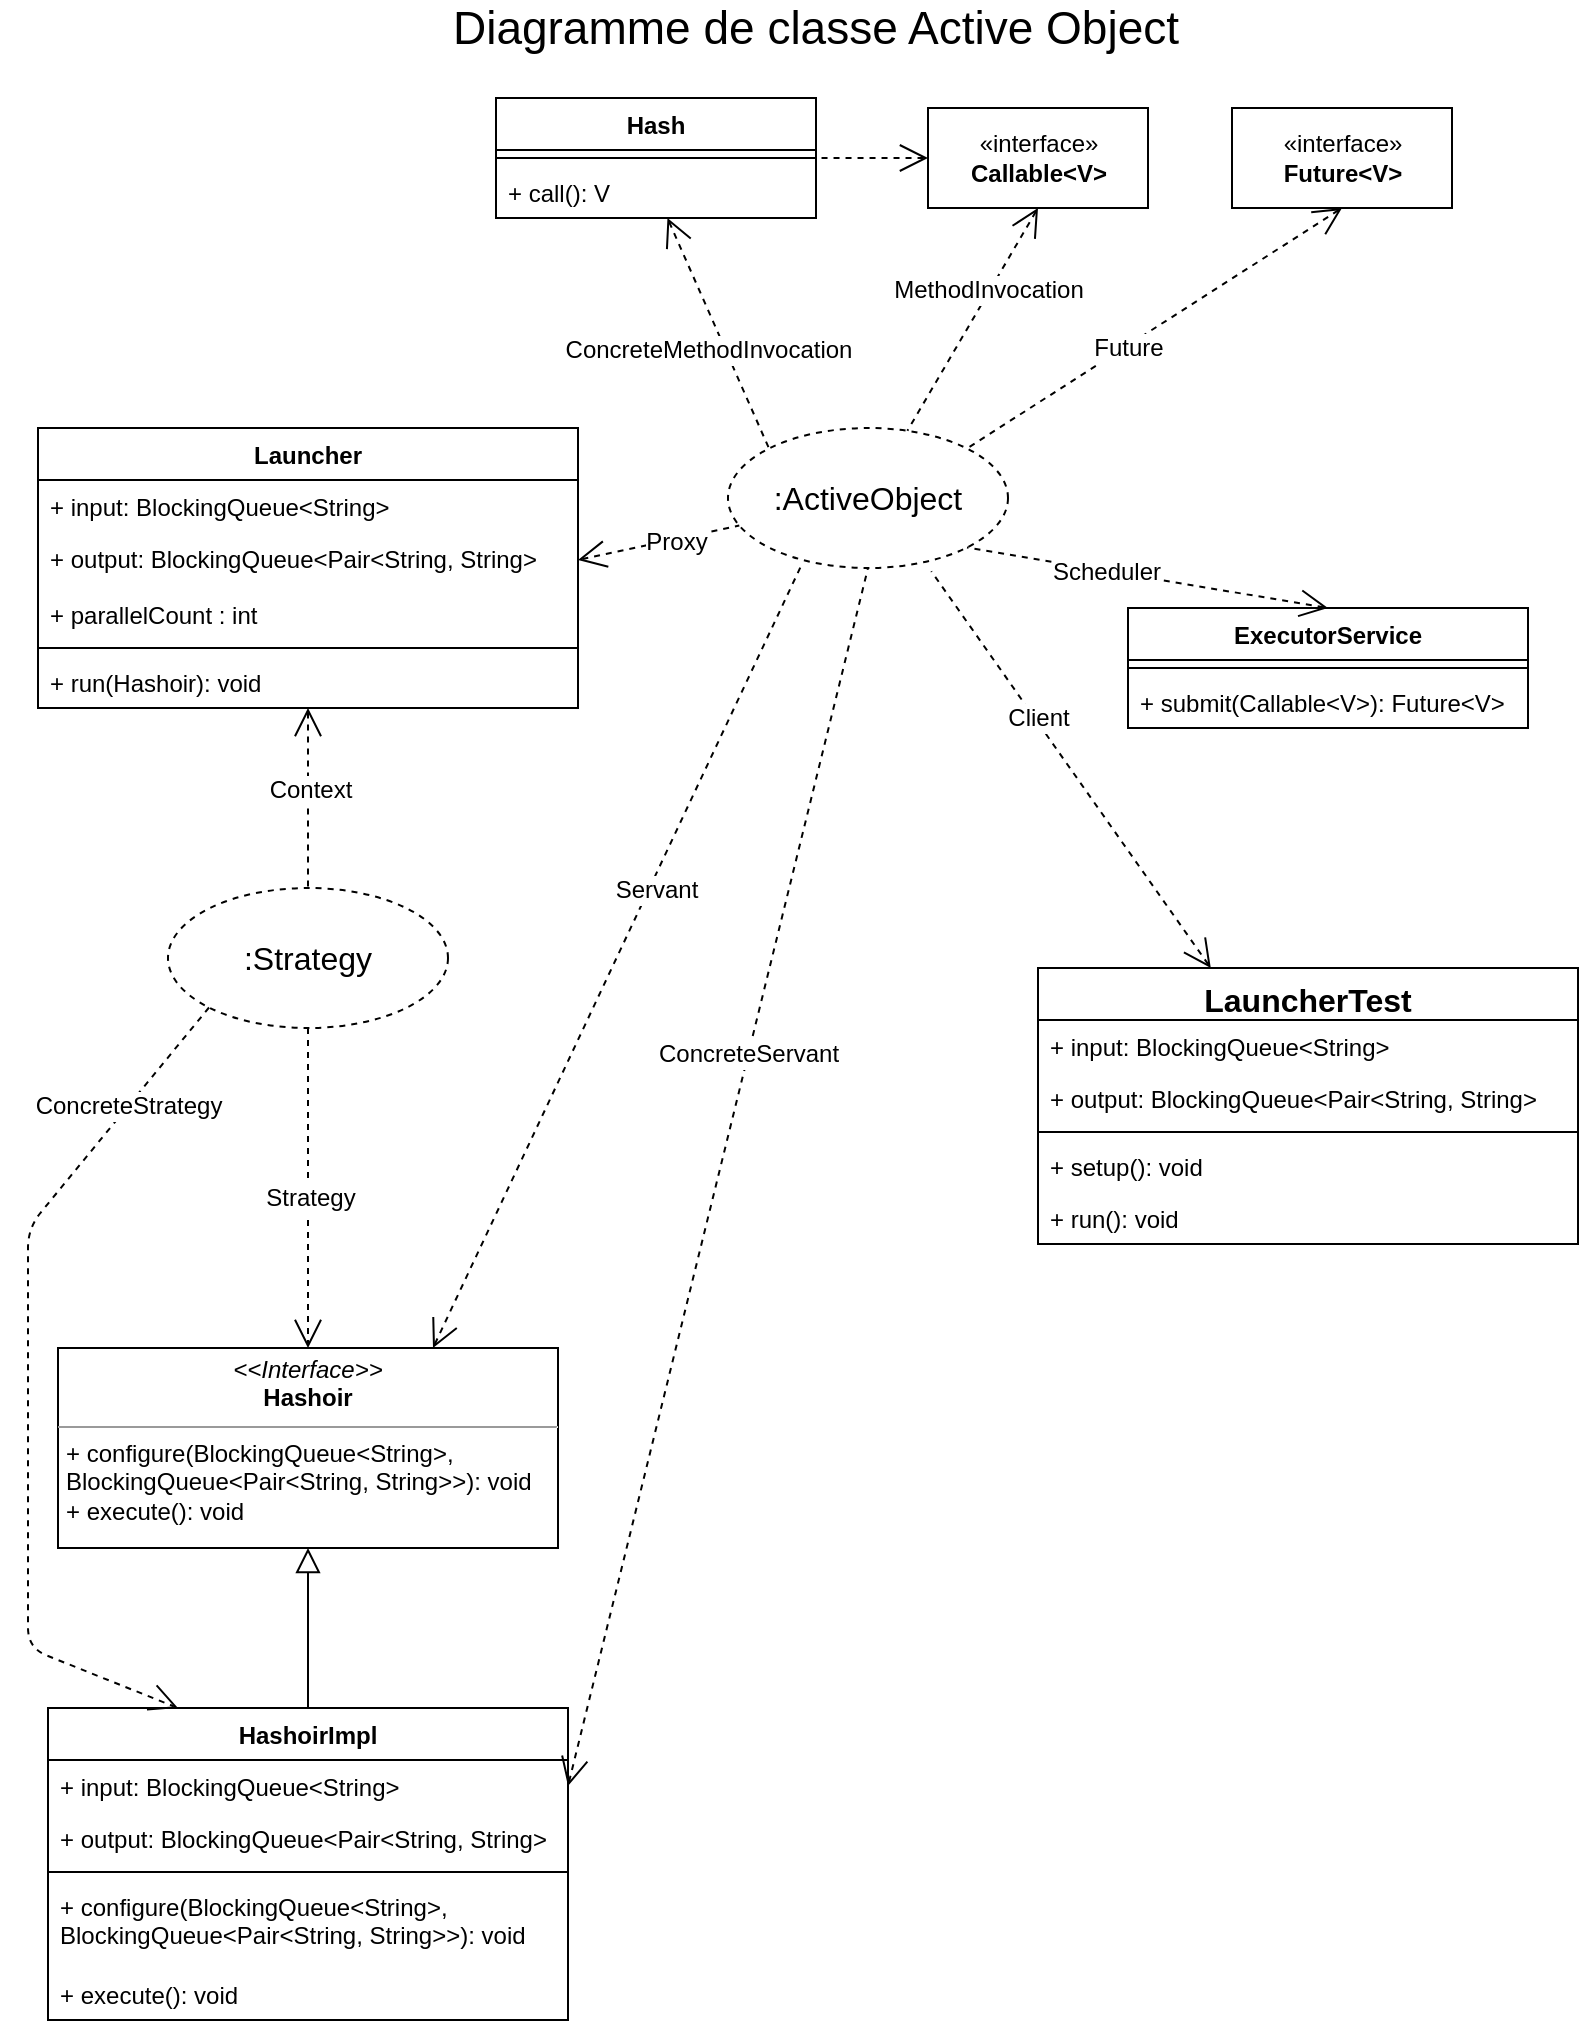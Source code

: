 <mxfile version="13.9.9" type="device"><diagram id="i1DfbrAHTfqQtHBKJx4s" name="Page-1"><mxGraphModel dx="1422" dy="798" grid="1" gridSize="10" guides="1" tooltips="1" connect="1" arrows="1" fold="1" page="1" pageScale="1" pageWidth="827" pageHeight="1169" math="0" shadow="0"><root><mxCell id="0"/><mxCell id="1" parent="0"/><mxCell id="QLAbclrph4ZAVq-DYgA2-1" value="Diagramme de classe Active Object" style="text;html=1;strokeColor=none;fillColor=none;align=center;verticalAlign=middle;whiteSpace=wrap;rounded=0;fontSize=23;" parent="1" vertex="1"><mxGeometry x="206" y="30" width="416" height="20" as="geometry"/></mxCell><mxCell id="QLAbclrph4ZAVq-DYgA2-3" value=":ActiveObject" style="ellipse;whiteSpace=wrap;html=1;fontSize=16;dashed=1;" parent="1" vertex="1"><mxGeometry x="370" y="240" width="140" height="70" as="geometry"/></mxCell><mxCell id="QLAbclrph4ZAVq-DYgA2-17" value="&lt;p style=&quot;margin: 0px ; margin-top: 4px ; text-align: center&quot;&gt;&lt;i&gt;&amp;lt;&amp;lt;Interface&amp;gt;&amp;gt;&lt;/i&gt;&lt;br&gt;&lt;b&gt;Hashoir&lt;/b&gt;&lt;/p&gt;&lt;hr size=&quot;1&quot;&gt;&lt;p style=&quot;margin: 0px ; margin-left: 4px&quot;&gt;+ configure(BlockingQueue&amp;lt;String&amp;gt;,&amp;nbsp;&lt;/p&gt;&lt;p style=&quot;margin: 0px ; margin-left: 4px&quot;&gt;BlockingQueue&amp;lt;Pair&amp;lt;String, String&amp;gt;&amp;gt;): void&lt;br&gt;+ execute(): void&lt;/p&gt;" style="verticalAlign=top;align=left;overflow=fill;fontSize=12;fontFamily=Helvetica;html=1;" parent="1" vertex="1"><mxGeometry x="35" y="700" width="250" height="100" as="geometry"/></mxCell><mxCell id="QLAbclrph4ZAVq-DYgA2-18" value=":Strategy" style="ellipse;whiteSpace=wrap;html=1;fontSize=16;dashed=1;" parent="1" vertex="1"><mxGeometry x="90" y="470" width="140" height="70" as="geometry"/></mxCell><mxCell id="QLAbclrph4ZAVq-DYgA2-20" value="" style="endArrow=open;html=1;dashed=1;strokeWidth=1;fontSize=18;entryX=0.5;entryY=0;entryDx=0;entryDy=0;endFill=0;endSize=12;" parent="1" source="QLAbclrph4ZAVq-DYgA2-18" target="QLAbclrph4ZAVq-DYgA2-17" edge="1"><mxGeometry width="50" height="50" relative="1" as="geometry"><mxPoint x="400" y="530" as="sourcePoint"/><mxPoint x="450" y="480" as="targetPoint"/></mxGeometry></mxCell><mxCell id="QLAbclrph4ZAVq-DYgA2-21" value="Strategy" style="edgeLabel;html=1;align=center;verticalAlign=middle;resizable=0;points=[];fontSize=12;" parent="QLAbclrph4ZAVq-DYgA2-20" vertex="1" connectable="0"><mxGeometry x="0.259" y="1" relative="1" as="geometry"><mxPoint y="-15.3" as="offset"/></mxGeometry></mxCell><mxCell id="QLAbclrph4ZAVq-DYgA2-27" value="HashoirImpl" style="swimlane;fontStyle=1;align=center;verticalAlign=top;childLayout=stackLayout;horizontal=1;startSize=26;horizontalStack=0;resizeParent=1;resizeParentMax=0;resizeLast=0;collapsible=1;marginBottom=0;fontSize=12;" parent="1" vertex="1"><mxGeometry x="30" y="880" width="260" height="156" as="geometry"><mxRectangle x="20" y="860" width="100" height="26" as="alternateBounds"/></mxGeometry></mxCell><mxCell id="QLAbclrph4ZAVq-DYgA2-28" value="+ input: BlockingQueue&lt;String&gt;" style="text;strokeColor=none;fillColor=none;align=left;verticalAlign=top;spacingLeft=4;spacingRight=4;overflow=hidden;rotatable=0;points=[[0,0.5],[1,0.5]];portConstraint=eastwest;" parent="QLAbclrph4ZAVq-DYgA2-27" vertex="1"><mxGeometry y="26" width="260" height="26" as="geometry"/></mxCell><mxCell id="QLAbclrph4ZAVq-DYgA2-31" value="+ output: BlockingQueue&lt;Pair&lt;String, String&gt;" style="text;strokeColor=none;fillColor=none;align=left;verticalAlign=top;spacingLeft=4;spacingRight=4;overflow=hidden;rotatable=0;points=[[0,0.5],[1,0.5]];portConstraint=eastwest;" parent="QLAbclrph4ZAVq-DYgA2-27" vertex="1"><mxGeometry y="52" width="260" height="26" as="geometry"/></mxCell><mxCell id="QLAbclrph4ZAVq-DYgA2-29" value="" style="line;strokeWidth=1;fillColor=none;align=left;verticalAlign=middle;spacingTop=-1;spacingLeft=3;spacingRight=3;rotatable=0;labelPosition=right;points=[];portConstraint=eastwest;" parent="QLAbclrph4ZAVq-DYgA2-27" vertex="1"><mxGeometry y="78" width="260" height="8" as="geometry"/></mxCell><mxCell id="QLAbclrph4ZAVq-DYgA2-30" value="+ configure(BlockingQueue&lt;String&gt;, &#10;BlockingQueue&lt;Pair&lt;String, String&gt;&gt;): void" style="text;strokeColor=none;fillColor=none;align=left;verticalAlign=top;spacingLeft=4;spacingRight=4;overflow=hidden;rotatable=0;points=[[0,0.5],[1,0.5]];portConstraint=eastwest;" parent="QLAbclrph4ZAVq-DYgA2-27" vertex="1"><mxGeometry y="86" width="260" height="44" as="geometry"/></mxCell><mxCell id="QLAbclrph4ZAVq-DYgA2-32" value="+ execute(): void" style="text;strokeColor=none;fillColor=none;align=left;verticalAlign=top;spacingLeft=4;spacingRight=4;overflow=hidden;rotatable=0;points=[[0,0.5],[1,0.5]];portConstraint=eastwest;" parent="QLAbclrph4ZAVq-DYgA2-27" vertex="1"><mxGeometry y="130" width="260" height="26" as="geometry"/></mxCell><mxCell id="QLAbclrph4ZAVq-DYgA2-33" value="" style="endArrow=block;html=1;strokeWidth=1;fontSize=12;exitX=0.5;exitY=0;exitDx=0;exitDy=0;endFill=0;endSize=10;" parent="1" source="QLAbclrph4ZAVq-DYgA2-27" target="QLAbclrph4ZAVq-DYgA2-17" edge="1"><mxGeometry width="50" height="50" relative="1" as="geometry"><mxPoint x="400" y="730" as="sourcePoint"/><mxPoint x="450" y="680" as="targetPoint"/></mxGeometry></mxCell><mxCell id="QLAbclrph4ZAVq-DYgA2-35" value="" style="endArrow=open;html=1;dashed=1;strokeWidth=1;fontSize=18;exitX=0;exitY=1;exitDx=0;exitDy=0;endFill=0;endSize=12;entryX=0.25;entryY=0;entryDx=0;entryDy=0;" parent="1" source="QLAbclrph4ZAVq-DYgA2-18" target="QLAbclrph4ZAVq-DYgA2-27" edge="1"><mxGeometry width="50" height="50" relative="1" as="geometry"><mxPoint x="390.503" y="629.999" as="sourcePoint"/><mxPoint x="470" y="940" as="targetPoint"/><Array as="points"><mxPoint x="20" y="640"/><mxPoint x="20" y="850"/></Array></mxGeometry></mxCell><mxCell id="QLAbclrph4ZAVq-DYgA2-36" value="ConcreteStrategy" style="edgeLabel;html=1;align=center;verticalAlign=middle;resizable=0;points=[];fontSize=12;" parent="QLAbclrph4ZAVq-DYgA2-35" vertex="1" connectable="0"><mxGeometry x="0.259" y="1" relative="1" as="geometry"><mxPoint x="49" y="-191.4" as="offset"/></mxGeometry></mxCell><mxCell id="QLAbclrph4ZAVq-DYgA2-37" value="Launcher" style="swimlane;fontStyle=1;align=center;verticalAlign=top;childLayout=stackLayout;horizontal=1;startSize=26;horizontalStack=0;resizeParent=1;resizeParentMax=0;resizeLast=0;collapsible=1;marginBottom=0;fontSize=12;" parent="1" vertex="1"><mxGeometry x="25" y="240" width="270" height="140" as="geometry"/></mxCell><mxCell id="QLAbclrph4ZAVq-DYgA2-38" value="+ input: BlockingQueue&lt;String&gt;" style="text;strokeColor=none;fillColor=none;align=left;verticalAlign=top;spacingLeft=4;spacingRight=4;overflow=hidden;rotatable=0;points=[[0,0.5],[1,0.5]];portConstraint=eastwest;" parent="QLAbclrph4ZAVq-DYgA2-37" vertex="1"><mxGeometry y="26" width="270" height="26" as="geometry"/></mxCell><mxCell id="QLAbclrph4ZAVq-DYgA2-41" value="+ output: BlockingQueue&lt;Pair&lt;String, String&gt;" style="text;strokeColor=none;fillColor=none;align=left;verticalAlign=top;spacingLeft=4;spacingRight=4;overflow=hidden;rotatable=0;points=[[0,0.5],[1,0.5]];portConstraint=eastwest;" parent="QLAbclrph4ZAVq-DYgA2-37" vertex="1"><mxGeometry y="52" width="270" height="28" as="geometry"/></mxCell><mxCell id="QLAbclrph4ZAVq-DYgA2-42" value="+ parallelCount : int" style="text;strokeColor=none;fillColor=none;align=left;verticalAlign=top;spacingLeft=4;spacingRight=4;overflow=hidden;rotatable=0;points=[[0,0.5],[1,0.5]];portConstraint=eastwest;" parent="QLAbclrph4ZAVq-DYgA2-37" vertex="1"><mxGeometry y="80" width="270" height="26" as="geometry"/></mxCell><mxCell id="QLAbclrph4ZAVq-DYgA2-39" value="" style="line;strokeWidth=1;fillColor=none;align=left;verticalAlign=middle;spacingTop=-1;spacingLeft=3;spacingRight=3;rotatable=0;labelPosition=right;points=[];portConstraint=eastwest;" parent="QLAbclrph4ZAVq-DYgA2-37" vertex="1"><mxGeometry y="106" width="270" height="8" as="geometry"/></mxCell><mxCell id="QLAbclrph4ZAVq-DYgA2-40" value="+ run(Hashoir): void" style="text;strokeColor=none;fillColor=none;align=left;verticalAlign=top;spacingLeft=4;spacingRight=4;overflow=hidden;rotatable=0;points=[[0,0.5],[1,0.5]];portConstraint=eastwest;" parent="QLAbclrph4ZAVq-DYgA2-37" vertex="1"><mxGeometry y="114" width="270" height="26" as="geometry"/></mxCell><mxCell id="QLAbclrph4ZAVq-DYgA2-43" value="" style="endArrow=none;html=1;dashed=1;strokeWidth=1;fontSize=18;entryX=0.5;entryY=0;entryDx=0;entryDy=0;endFill=0;endSize=12;startArrow=open;startFill=0;startSize=12;" parent="1" source="QLAbclrph4ZAVq-DYgA2-37" target="QLAbclrph4ZAVq-DYgA2-18" edge="1"><mxGeometry width="50" height="50" relative="1" as="geometry"><mxPoint x="350.503" y="479.999" as="sourcePoint"/><mxPoint x="320" y="580.25" as="targetPoint"/></mxGeometry></mxCell><mxCell id="QLAbclrph4ZAVq-DYgA2-44" value="Context" style="edgeLabel;html=1;align=center;verticalAlign=middle;resizable=0;points=[];fontSize=12;" parent="QLAbclrph4ZAVq-DYgA2-43" vertex="1" connectable="0"><mxGeometry x="0.259" y="1" relative="1" as="geometry"><mxPoint y="-15.3" as="offset"/></mxGeometry></mxCell><mxCell id="QLAbclrph4ZAVq-DYgA2-45" value="" style="endArrow=none;html=1;dashed=1;strokeWidth=1;fontSize=18;endFill=0;endSize=12;startArrow=open;startFill=0;startSize=12;exitX=1;exitY=0.5;exitDx=0;exitDy=0;" parent="1" source="QLAbclrph4ZAVq-DYgA2-41" target="QLAbclrph4ZAVq-DYgA2-3" edge="1"><mxGeometry width="50" height="50" relative="1" as="geometry"><mxPoint x="330" y="380" as="sourcePoint"/><mxPoint x="330" y="512" as="targetPoint"/></mxGeometry></mxCell><mxCell id="QLAbclrph4ZAVq-DYgA2-46" value="Proxy" style="edgeLabel;html=1;align=center;verticalAlign=middle;resizable=0;points=[];fontSize=12;" parent="QLAbclrph4ZAVq-DYgA2-45" vertex="1" connectable="0"><mxGeometry x="0.259" y="1" relative="1" as="geometry"><mxPoint x="-2.04" y="2.69" as="offset"/></mxGeometry></mxCell><mxCell id="QLAbclrph4ZAVq-DYgA2-47" value="«interface»&lt;br&gt;&lt;b&gt;Future&amp;lt;V&amp;gt;&lt;/b&gt;" style="html=1;fontSize=12;" parent="1" vertex="1"><mxGeometry x="622" y="80" width="110" height="50" as="geometry"/></mxCell><mxCell id="QLAbclrph4ZAVq-DYgA2-48" value="" style="endArrow=none;html=1;dashed=1;strokeWidth=1;fontSize=18;endFill=0;endSize=12;startArrow=open;startFill=0;startSize=12;exitX=0.5;exitY=1;exitDx=0;exitDy=0;entryX=1;entryY=0;entryDx=0;entryDy=0;" parent="1" source="QLAbclrph4ZAVq-DYgA2-47" target="QLAbclrph4ZAVq-DYgA2-3" edge="1"><mxGeometry width="50" height="50" relative="1" as="geometry"><mxPoint x="255" y="475" as="sourcePoint"/><mxPoint x="418.041" y="316.139" as="targetPoint"/></mxGeometry></mxCell><mxCell id="QLAbclrph4ZAVq-DYgA2-49" value="Future" style="edgeLabel;html=1;align=center;verticalAlign=middle;resizable=0;points=[];fontSize=12;" parent="QLAbclrph4ZAVq-DYgA2-48" vertex="1" connectable="0"><mxGeometry x="0.259" y="1" relative="1" as="geometry"><mxPoint x="10.31" y="-6.42" as="offset"/></mxGeometry></mxCell><mxCell id="QLAbclrph4ZAVq-DYgA2-50" value="«interface»&lt;br&gt;&lt;b&gt;Callable&amp;lt;V&amp;gt;&lt;/b&gt;" style="html=1;fontSize=12;" parent="1" vertex="1"><mxGeometry x="470" y="80" width="110" height="50" as="geometry"/></mxCell><mxCell id="QLAbclrph4ZAVq-DYgA2-51" value="" style="endArrow=none;html=1;dashed=1;strokeWidth=1;fontSize=18;endFill=0;endSize=12;startArrow=open;startFill=0;startSize=12;exitX=0.5;exitY=1;exitDx=0;exitDy=0;" parent="1" source="QLAbclrph4ZAVq-DYgA2-50" target="QLAbclrph4ZAVq-DYgA2-3" edge="1"><mxGeometry width="50" height="50" relative="1" as="geometry"><mxPoint x="687" y="140" as="sourcePoint"/><mxPoint x="499.497" y="260.251" as="targetPoint"/></mxGeometry></mxCell><mxCell id="QLAbclrph4ZAVq-DYgA2-52" value="MethodInvocation" style="edgeLabel;html=1;align=center;verticalAlign=middle;resizable=0;points=[];fontSize=12;" parent="QLAbclrph4ZAVq-DYgA2-51" vertex="1" connectable="0"><mxGeometry x="0.259" y="1" relative="1" as="geometry"><mxPoint x="15.1" y="-30.38" as="offset"/></mxGeometry></mxCell><mxCell id="QLAbclrph4ZAVq-DYgA2-53" value="Hash" style="swimlane;fontStyle=1;align=center;verticalAlign=top;childLayout=stackLayout;horizontal=1;startSize=26;horizontalStack=0;resizeParent=1;resizeParentMax=0;resizeLast=0;collapsible=1;marginBottom=0;fontSize=12;" parent="1" vertex="1"><mxGeometry x="254" y="75" width="160" height="60" as="geometry"/></mxCell><mxCell id="QLAbclrph4ZAVq-DYgA2-55" value="" style="line;strokeWidth=1;fillColor=none;align=left;verticalAlign=middle;spacingTop=-1;spacingLeft=3;spacingRight=3;rotatable=0;labelPosition=right;points=[];portConstraint=eastwest;" parent="QLAbclrph4ZAVq-DYgA2-53" vertex="1"><mxGeometry y="26" width="160" height="8" as="geometry"/></mxCell><mxCell id="QLAbclrph4ZAVq-DYgA2-56" value="+ call(): V" style="text;strokeColor=none;fillColor=none;align=left;verticalAlign=top;spacingLeft=4;spacingRight=4;overflow=hidden;rotatable=0;points=[[0,0.5],[1,0.5]];portConstraint=eastwest;" parent="QLAbclrph4ZAVq-DYgA2-53" vertex="1"><mxGeometry y="34" width="160" height="26" as="geometry"/></mxCell><mxCell id="QLAbclrph4ZAVq-DYgA2-57" value="" style="endArrow=none;html=1;dashed=1;strokeWidth=1;fontSize=18;endFill=0;endSize=12;startArrow=open;startFill=0;startSize=12;entryX=1;entryY=0.5;entryDx=0;entryDy=0;" parent="1" source="QLAbclrph4ZAVq-DYgA2-50" target="QLAbclrph4ZAVq-DYgA2-53" edge="1"><mxGeometry width="50" height="50" relative="1" as="geometry"><mxPoint x="535" y="140" as="sourcePoint"/><mxPoint x="420" y="160" as="targetPoint"/></mxGeometry></mxCell><mxCell id="QLAbclrph4ZAVq-DYgA2-59" value="" style="endArrow=none;html=1;dashed=1;strokeWidth=1;fontSize=18;endFill=0;endSize=12;startArrow=open;startFill=0;startSize=12;entryX=0;entryY=0;entryDx=0;entryDy=0;" parent="1" source="QLAbclrph4ZAVq-DYgA2-56" target="QLAbclrph4ZAVq-DYgA2-3" edge="1"><mxGeometry width="50" height="50" relative="1" as="geometry"><mxPoint x="535" y="140" as="sourcePoint"/><mxPoint x="469.689" y="251.413" as="targetPoint"/></mxGeometry></mxCell><mxCell id="QLAbclrph4ZAVq-DYgA2-60" value="ConcreteMethodInvocation" style="edgeLabel;html=1;align=center;verticalAlign=middle;resizable=0;points=[];fontSize=12;" parent="QLAbclrph4ZAVq-DYgA2-59" vertex="1" connectable="0"><mxGeometry x="0.259" y="1" relative="1" as="geometry"><mxPoint x="-12.49" y="-6.89" as="offset"/></mxGeometry></mxCell><mxCell id="QLAbclrph4ZAVq-DYgA2-61" value="ExecutorService" style="swimlane;fontStyle=1;align=center;verticalAlign=top;childLayout=stackLayout;horizontal=1;startSize=26;horizontalStack=0;resizeParent=1;resizeParentMax=0;resizeLast=0;collapsible=1;marginBottom=0;fontSize=12;" parent="1" vertex="1"><mxGeometry x="570" y="330" width="200" height="60" as="geometry"/></mxCell><mxCell id="QLAbclrph4ZAVq-DYgA2-63" value="" style="line;strokeWidth=1;fillColor=none;align=left;verticalAlign=middle;spacingTop=-1;spacingLeft=3;spacingRight=3;rotatable=0;labelPosition=right;points=[];portConstraint=eastwest;" parent="QLAbclrph4ZAVq-DYgA2-61" vertex="1"><mxGeometry y="26" width="200" height="8" as="geometry"/></mxCell><mxCell id="QLAbclrph4ZAVq-DYgA2-64" value="+ submit(Callable&lt;V&gt;): Future&lt;V&gt;" style="text;strokeColor=none;fillColor=none;align=left;verticalAlign=top;spacingLeft=4;spacingRight=4;overflow=hidden;rotatable=0;points=[[0,0.5],[1,0.5]];portConstraint=eastwest;" parent="QLAbclrph4ZAVq-DYgA2-61" vertex="1"><mxGeometry y="34" width="200" height="26" as="geometry"/></mxCell><mxCell id="QLAbclrph4ZAVq-DYgA2-65" value="" style="endArrow=none;html=1;dashed=1;strokeWidth=1;fontSize=18;endFill=0;endSize=12;startArrow=open;startFill=0;startSize=12;exitX=0.5;exitY=0;exitDx=0;exitDy=0;entryX=1;entryY=1;entryDx=0;entryDy=0;" parent="1" source="QLAbclrph4ZAVq-DYgA2-61" target="QLAbclrph4ZAVq-DYgA2-3" edge="1"><mxGeometry width="50" height="50" relative="1" as="geometry"><mxPoint x="687" y="140" as="sourcePoint"/><mxPoint x="499.497" y="260.251" as="targetPoint"/></mxGeometry></mxCell><mxCell id="QLAbclrph4ZAVq-DYgA2-66" value="Scheduler" style="edgeLabel;html=1;align=center;verticalAlign=middle;resizable=0;points=[];fontSize=12;" parent="QLAbclrph4ZAVq-DYgA2-65" vertex="1" connectable="0"><mxGeometry x="0.259" y="1" relative="1" as="geometry"><mxPoint x="2.3" y="-0.56" as="offset"/></mxGeometry></mxCell><mxCell id="QLAbclrph4ZAVq-DYgA2-67" value="" style="endArrow=none;html=1;dashed=1;strokeWidth=1;fontSize=18;endFill=0;endSize=12;startArrow=open;startFill=0;startSize=12;entryX=0.264;entryY=0.972;entryDx=0;entryDy=0;entryPerimeter=0;exitX=0.75;exitY=0;exitDx=0;exitDy=0;" parent="1" source="QLAbclrph4ZAVq-DYgA2-17" target="QLAbclrph4ZAVq-DYgA2-3" edge="1"><mxGeometry width="50" height="50" relative="1" as="geometry"><mxPoint x="460" y="890" as="sourcePoint"/><mxPoint x="384.602" y="297.481" as="targetPoint"/><Array as="points"/></mxGeometry></mxCell><mxCell id="QLAbclrph4ZAVq-DYgA2-68" value="Servant" style="edgeLabel;html=1;align=center;verticalAlign=middle;resizable=0;points=[];fontSize=12;" parent="QLAbclrph4ZAVq-DYgA2-67" vertex="1" connectable="0"><mxGeometry x="0.259" y="1" relative="1" as="geometry"><mxPoint x="-3.82" y="17.39" as="offset"/></mxGeometry></mxCell><mxCell id="QLAbclrph4ZAVq-DYgA2-69" value="LauncherTest" style="swimlane;fontStyle=1;align=center;verticalAlign=top;childLayout=stackLayout;horizontal=1;startSize=26;horizontalStack=0;resizeParent=1;resizeParentMax=0;resizeLast=0;collapsible=1;marginBottom=0;fontSize=16;" parent="1" vertex="1"><mxGeometry x="525" y="510" width="270" height="138" as="geometry"/></mxCell><mxCell id="QLAbclrph4ZAVq-DYgA2-70" value="+ input: BlockingQueue&lt;String&gt;" style="text;strokeColor=none;fillColor=none;align=left;verticalAlign=top;spacingLeft=4;spacingRight=4;overflow=hidden;rotatable=0;points=[[0,0.5],[1,0.5]];portConstraint=eastwest;" parent="QLAbclrph4ZAVq-DYgA2-69" vertex="1"><mxGeometry y="26" width="270" height="26" as="geometry"/></mxCell><mxCell id="QLAbclrph4ZAVq-DYgA2-75" value="+ output: BlockingQueue&lt;Pair&lt;String, String&gt;" style="text;strokeColor=none;fillColor=none;align=left;verticalAlign=top;spacingLeft=4;spacingRight=4;overflow=hidden;rotatable=0;points=[[0,0.5],[1,0.5]];portConstraint=eastwest;" parent="QLAbclrph4ZAVq-DYgA2-69" vertex="1"><mxGeometry y="52" width="270" height="26" as="geometry"/></mxCell><mxCell id="QLAbclrph4ZAVq-DYgA2-71" value="" style="line;strokeWidth=1;fillColor=none;align=left;verticalAlign=middle;spacingTop=-1;spacingLeft=3;spacingRight=3;rotatable=0;labelPosition=right;points=[];portConstraint=eastwest;" parent="QLAbclrph4ZAVq-DYgA2-69" vertex="1"><mxGeometry y="78" width="270" height="8" as="geometry"/></mxCell><mxCell id="QLAbclrph4ZAVq-DYgA2-72" value="+ setup(): void" style="text;strokeColor=none;fillColor=none;align=left;verticalAlign=top;spacingLeft=4;spacingRight=4;overflow=hidden;rotatable=0;points=[[0,0.5],[1,0.5]];portConstraint=eastwest;" parent="QLAbclrph4ZAVq-DYgA2-69" vertex="1"><mxGeometry y="86" width="270" height="26" as="geometry"/></mxCell><mxCell id="QLAbclrph4ZAVq-DYgA2-77" value="+ run(): void" style="text;strokeColor=none;fillColor=none;align=left;verticalAlign=top;spacingLeft=4;spacingRight=4;overflow=hidden;rotatable=0;points=[[0,0.5],[1,0.5]];portConstraint=eastwest;" parent="QLAbclrph4ZAVq-DYgA2-69" vertex="1"><mxGeometry y="112" width="270" height="26" as="geometry"/></mxCell><mxCell id="QLAbclrph4ZAVq-DYgA2-78" value="" style="endArrow=none;html=1;dashed=1;strokeWidth=1;fontSize=18;endFill=0;endSize=12;startArrow=open;startFill=0;startSize=12;entryX=0.726;entryY=1.023;entryDx=0;entryDy=0;entryPerimeter=0;" parent="1" source="QLAbclrph4ZAVq-DYgA2-69" target="QLAbclrph4ZAVq-DYgA2-3" edge="1"><mxGeometry width="50" height="50" relative="1" as="geometry"><mxPoint x="670" y="340.0" as="sourcePoint"/><mxPoint x="499.919" y="309.536" as="targetPoint"/></mxGeometry></mxCell><mxCell id="QLAbclrph4ZAVq-DYgA2-79" value="Client" style="edgeLabel;html=1;align=center;verticalAlign=middle;resizable=0;points=[];fontSize=12;" parent="QLAbclrph4ZAVq-DYgA2-78" vertex="1" connectable="0"><mxGeometry x="0.259" y="1" relative="1" as="geometry"><mxPoint x="2.3" y="-0.56" as="offset"/></mxGeometry></mxCell><mxCell id="QLAbclrph4ZAVq-DYgA2-80" value="" style="endArrow=none;html=1;dashed=1;strokeWidth=1;fontSize=18;endFill=0;endSize=12;startArrow=open;startFill=0;startSize=12;entryX=0.5;entryY=1;entryDx=0;entryDy=0;exitX=1;exitY=0.5;exitDx=0;exitDy=0;" parent="1" source="QLAbclrph4ZAVq-DYgA2-28" target="QLAbclrph4ZAVq-DYgA2-3" edge="1"><mxGeometry width="50" height="50" relative="1" as="geometry"><mxPoint x="232.5" y="710.0" as="sourcePoint"/><mxPoint x="416.96" y="318.04" as="targetPoint"/><Array as="points"/></mxGeometry></mxCell><mxCell id="QLAbclrph4ZAVq-DYgA2-81" value="ConcreteServant" style="edgeLabel;html=1;align=center;verticalAlign=middle;resizable=0;points=[];fontSize=12;" parent="QLAbclrph4ZAVq-DYgA2-80" vertex="1" connectable="0"><mxGeometry x="0.259" y="1" relative="1" as="geometry"><mxPoint x="-3.82" y="17.39" as="offset"/></mxGeometry></mxCell></root></mxGraphModel></diagram></mxfile>